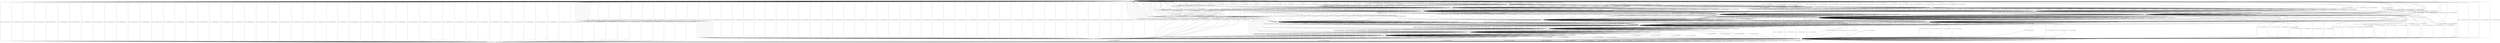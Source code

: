 digraph {
18 [color="red"]
0
1
2
3
4
5
6
7
8
9
10
11
12
13
14
15
16
17
18 -> 16 [label="100000--- / 1000011000000000000"]
18 -> 16 [label="100001--- / 1000011000000000000"]
18 -> 16 [label="10001000- / 1000011000000000000"]
18 -> 16 [label="100010010 / 1000011000000000000"]
18 -> 16 [label="100010011 / 1000011000000000000"]
18 -> 16 [label="10001010- / 1000011000000000000"]
18 -> 16 [label="100010110 / 1000011000000000000"]
18 -> 16 [label="100010111 / 1000011000000000000"]
18 -> 16 [label="10001100- / 1000011000000000000"]
18 -> 16 [label="100011010 / 1000011000000000000"]
18 -> 16 [label="100011011 / 1000011000000000000"]
18 -> 16 [label="10001110- / 1000011000000000000"]
18 -> 16 [label="100011110 / 1000011000000000000"]
18 -> 16 [label="100011111 / 1000011000000000000"]
18 -> 14 [label="100100--- / 1111100000000000000"]
18 -> 14 [label="100101--- / 1111100000000000000"]
18 -> 14 [label="10011000- / 1111100000000000000"]
18 -> 14 [label="100110010 / 1111100000000000000"]
18 -> 14 [label="100110011 / 1111100000000000000"]
18 -> 14 [label="10011010- / 1111100000000000000"]
18 -> 14 [label="100110110 / 1111100000000000000"]
18 -> 14 [label="100110111 / 1111100000000000000"]
18 -> 14 [label="10011100- / 1111100000000000000"]
18 -> 14 [label="100111010 / 1111100000000000000"]
18 -> 14 [label="100111011 / 1111100000000000000"]
18 -> 14 [label="10011110- / 1111100000000000000"]
18 -> 14 [label="100111110 / 1111100000000000000"]
18 -> 14 [label="100111111 / 1111100000000000000"]
18 -> 18 [label="101000--- / 1000000000000000000"]
18 -> 18 [label="101001--- / 1000000000000000000"]
18 -> 18 [label="10101000- / 1000000000000000000"]
18 -> 18 [label="101010010 / 1000000000000000000"]
18 -> 18 [label="101010011 / 1000000000000000000"]
18 -> 18 [label="10101010- / 1000000000000000000"]
18 -> 18 [label="101010110 / 1000000000000000000"]
18 -> 18 [label="101010111 / 1000000000000000000"]
18 -> 18 [label="10101100- / 1000000000000000000"]
18 -> 18 [label="101011010 / 1000000000000000000"]
18 -> 18 [label="101011011 / 1000000000000000000"]
18 -> 18 [label="10101110- / 1000000000000000000"]
18 -> 18 [label="101011110 / 1000000000000000000"]
18 -> 18 [label="101011111 / 1000000000000000000"]
18 -> 14 [label="101100--- / 1111100000000000000"]
18 -> 14 [label="101101--- / 1111100000000000000"]
18 -> 14 [label="10111000- / 1111100000000000000"]
18 -> 14 [label="101110010 / 1111100000000000000"]
18 -> 14 [label="101110011 / 1111100000000000000"]
18 -> 14 [label="10111010- / 1111100000000000000"]
18 -> 14 [label="101110110 / 1111100000000000000"]
18 -> 14 [label="101110111 / 1111100000000000000"]
18 -> 14 [label="10111100- / 1111100000000000000"]
18 -> 14 [label="101111010 / 1111100000000000000"]
18 -> 14 [label="101111011 / 1111100000000000000"]
18 -> 14 [label="10111110- / 1111100000000000000"]
18 -> 14 [label="101111110 / 1111100000000000000"]
18 -> 14 [label="101111111 / 1111100000000000000"]
18 -> 17 [label="11--100-- / 0000000000000000000"]
18 -> 17 [label="11--101-- / 0000000000000000000"]
18 -> 17 [label="11--110-- / 0000000000000000000"]
18 -> 17 [label="11--111-- / 0000000000000000000"]
0 -> 0 [label="100000--- / -------------------"]
0 -> 18 [label="100001--- / 0000000001000000000"]
0 -> 0 [label="10001000- / 0001000000000000000"]
0 -> 12 [label="100010010 / 0000000000000000000"]
0 -> 12 [label="100010011 / 0000000000000000000"]
0 -> 0 [label="10001010- / 0001000000000000000"]
0 -> 12 [label="100010110 / 0000000000000000000"]
0 -> 12 [label="100010111 / 0000000000000000000"]
0 -> 0 [label="10001100- / 0001000001000000000"]
0 -> 12 [label="100011010 / 0000000001000000000"]
0 -> 12 [label="100011011 / 0000000001000000000"]
0 -> 0 [label="10001110- / 0001000001000000000"]
0 -> 12 [label="100011110 / 0000000001000000000"]
0 -> 12 [label="100011111 / 0000000001000000000"]
0 -> 0 [label="100100--- / -------------------"]
0 -> 18 [label="100101--- / 0000000001000000000"]
0 -> 0 [label="10011000- / 0001000000000000000"]
0 -> 12 [label="100110010 / 0000000000000000000"]
0 -> 12 [label="100110011 / 0000000000000000000"]
0 -> 0 [label="10011010- / 0001000000000000000"]
0 -> 12 [label="100110110 / 0000000000000000000"]
0 -> 12 [label="100110111 / 0000000000000000000"]
0 -> 0 [label="10011100- / 0001000001000000000"]
0 -> 12 [label="100111010 / 0000000001000000000"]
0 -> 12 [label="100111011 / 0000000001000000000"]
0 -> 0 [label="10011110- / 0001000001000000000"]
0 -> 12 [label="100111110 / 0000000001000000000"]
0 -> 12 [label="100111111 / 0000000001000000000"]
0 -> 0 [label="101000--- / -------------------"]
0 -> 18 [label="101001--- / 0000000001000000000"]
0 -> 0 [label="10101000- / 0001000000000000000"]
0 -> 12 [label="101010010 / 0000000000000000000"]
0 -> 12 [label="101010011 / 0000000000000000000"]
0 -> 0 [label="10101010- / 0001000000000000000"]
0 -> 12 [label="101010110 / 0000000000000000000"]
0 -> 12 [label="101010111 / 0000000000000000000"]
0 -> 0 [label="10101100- / 0001000001000000000"]
0 -> 12 [label="101011010 / 0000000001000000000"]
0 -> 12 [label="101011011 / 0000000001000000000"]
0 -> 0 [label="10101110- / 0001000001000000000"]
0 -> 12 [label="101011110 / 0000000001000000000"]
0 -> 12 [label="101011111 / 0000000001000000000"]
0 -> 0 [label="101100--- / -------------------"]
0 -> 18 [label="101101--- / 0000000001000000000"]
0 -> 0 [label="10111000- / 0001000000000000000"]
0 -> 12 [label="101110010 / 0000000000000000000"]
0 -> 12 [label="101110011 / 0000000000000000000"]
0 -> 0 [label="10111010- / 0001000000000000000"]
0 -> 12 [label="101110110 / 0000000000000000000"]
0 -> 12 [label="101110111 / 0000000000000000000"]
0 -> 0 [label="10111100- / 0001000001000000000"]
0 -> 12 [label="101111010 / 0000000001000000000"]
0 -> 12 [label="101111011 / 0000000001000000000"]
0 -> 0 [label="10111110- / 0001000001000000000"]
0 -> 12 [label="101111110 / 0000000001000000000"]
0 -> 12 [label="101111111 / 0000000001000000000"]
0 -> 1 [label="11--100-- / 0101100100000000000"]
0 -> 1 [label="11--101-- / 0101100100000000000"]
0 -> 1 [label="11--110-- / 0101100101000000000"]
0 -> 1 [label="11--111-- / 0101100101000000000"]
1 -> 1 [label="100000--- / -------------------"]
1 -> 18 [label="100001--- / 0000000001000000000"]
1 -> 1 [label="10001000- / 0001000000000000000"]
1 -> 1 [label="100010010 / 0001000000000000000"]
1 -> 1 [label="100010011 / 0001000000000000000"]
1 -> 13 [label="10001010- / 0000000000000000000"]
1 -> 13 [label="100010110 / 0000000000000000000"]
1 -> 13 [label="100010111 / 0000000000000000000"]
1 -> 1 [label="10001100- / 0001000001000000000"]
1 -> 1 [label="100011010 / 0001000001000000000"]
1 -> 1 [label="100011011 / 0001000001000000000"]
1 -> 13 [label="10001110- / 0000000001000000000"]
1 -> 13 [label="100011110 / 0000000001000000000"]
1 -> 13 [label="100011111 / 0000000001000000000"]
1 -> 1 [label="100100--- / -------------------"]
1 -> 18 [label="100101--- / 0000000001000000000"]
1 -> 1 [label="10011000- / 0001000000000000000"]
1 -> 1 [label="100110010 / 0001000000000000000"]
1 -> 1 [label="100110011 / 0001000000000000000"]
1 -> 13 [label="10011010- / 0000000000000000000"]
1 -> 13 [label="100110110 / 0000000000000000000"]
1 -> 13 [label="100110111 / 0000000000000000000"]
1 -> 1 [label="10011100- / 0001000001000000000"]
1 -> 1 [label="100111010 / 0001000001000000000"]
1 -> 1 [label="100111011 / 0001000001000000000"]
1 -> 13 [label="10011110- / 0000000001000000000"]
1 -> 13 [label="100111110 / 0000000001000000000"]
1 -> 13 [label="100111111 / 0000000001000000000"]
1 -> 1 [label="101000--- / -------------------"]
1 -> 18 [label="101001--- / 0000000001000000000"]
1 -> 1 [label="10101000- / 0001000000000000000"]
1 -> 1 [label="101010010 / 0001000000000000000"]
1 -> 1 [label="101010011 / 0001000000000000000"]
1 -> 13 [label="10101010- / 0000000000000000000"]
1 -> 13 [label="101010110 / 0000000000000000000"]
1 -> 13 [label="101010111 / 0000000000000000000"]
1 -> 1 [label="10101100- / 0001000001000000000"]
1 -> 1 [label="101011010 / 0001000001000000000"]
1 -> 1 [label="101011011 / 0001000001000000000"]
1 -> 13 [label="10101110- / 0000000001000000000"]
1 -> 13 [label="101011110 / 0000000001000000000"]
1 -> 13 [label="101011111 / 0000000001000000000"]
1 -> 1 [label="101100--- / -------------------"]
1 -> 18 [label="101101--- / 0000000001000000000"]
1 -> 1 [label="10111000- / 0001000000000000000"]
1 -> 1 [label="101110010 / 0001000000000000000"]
1 -> 1 [label="101110011 / 0001000000000000000"]
1 -> 13 [label="10111010- / 0000000000000000000"]
1 -> 13 [label="101110110 / 0000000000000000000"]
1 -> 13 [label="101110111 / 0000000000000000000"]
1 -> 1 [label="10111100- / 0001000001000000000"]
1 -> 1 [label="101111010 / 0001000001000000000"]
1 -> 1 [label="101111011 / 0001000001000000000"]
1 -> 13 [label="10111110- / 0000000001000000000"]
1 -> 13 [label="101111110 / 0000000001000000000"]
1 -> 13 [label="101111111 / 0000000001000000000"]
1 -> 1 [label="11--100-- / 0001000000000000000"]
1 -> 13 [label="11--101-- / 0000000000000000000"]
1 -> 1 [label="11--110-- / 0001000001000000000"]
1 -> 13 [label="11--111-- / 0000000001000000000"]
2 -> 2 [label="100000--- / -------------------"]
2 -> 18 [label="100001--- / 0000000001000000000"]
2 -> 2 [label="10001000- / 0001000000000000000"]
2 -> 4 [label="100010010 / 0001100000011000010"]
2 -> 4 [label="100010011 / 0001100000011000110"]
2 -> 2 [label="10001010- / 0001000000000000000"]
2 -> 4 [label="100010110 / 0001100000011000010"]
2 -> 4 [label="100010111 / 0001100000011000110"]
2 -> 2 [label="10001100- / 0001000001000000000"]
2 -> 4 [label="100011010 / 0001100001011000010"]
2 -> 4 [label="100011011 / 0001100001011000110"]
2 -> 2 [label="10001110- / 0001000001000000000"]
2 -> 4 [label="100011110 / 0001100001011000010"]
2 -> 4 [label="100011111 / 0001100001011000110"]
2 -> 2 [label="100100--- / -------------------"]
2 -> 18 [label="100101--- / 0000000001000000000"]
2 -> 2 [label="10011000- / 0001000000000000000"]
2 -> 4 [label="100110010 / 0001100000011000010"]
2 -> 4 [label="100110011 / 0001100000011000110"]
2 -> 2 [label="10011010- / 0001000000000000000"]
2 -> 4 [label="100110110 / 0001100000011000010"]
2 -> 4 [label="100110111 / 0001100000011000110"]
2 -> 2 [label="10011100- / 0001000001000000000"]
2 -> 4 [label="100111010 / 0001100001011000010"]
2 -> 4 [label="100111011 / 0001100001011000110"]
2 -> 2 [label="10011110- / 0001000001000000000"]
2 -> 4 [label="100111110 / 0001100001011000010"]
2 -> 4 [label="100111111 / 0001100001011000110"]
2 -> 2 [label="101000--- / -------------------"]
2 -> 18 [label="101001--- / 0000000001000000000"]
2 -> 2 [label="10101000- / 0001000000000000000"]
2 -> 4 [label="101010010 / 0001100000011000010"]
2 -> 4 [label="101010011 / 0001100000011000110"]
2 -> 2 [label="10101010- / 0001000000000000000"]
2 -> 4 [label="101010110 / 0001100000011000010"]
2 -> 4 [label="101010111 / 0001100000011000110"]
2 -> 2 [label="10101100- / 0001000001000000000"]
2 -> 4 [label="101011010 / 0001100001011000010"]
2 -> 4 [label="101011011 / 0001100001011000110"]
2 -> 2 [label="10101110- / 0001000001000000000"]
2 -> 4 [label="101011110 / 0001100001011000010"]
2 -> 4 [label="101011111 / 0001100001011000110"]
2 -> 2 [label="101100--- / -------------------"]
2 -> 18 [label="101101--- / 0000000001000000000"]
2 -> 2 [label="10111000- / 0001000000000000000"]
2 -> 4 [label="101110010 / 0001100000011000010"]
2 -> 4 [label="101110011 / 0001100000011000110"]
2 -> 2 [label="10111010- / 0001000000000000000"]
2 -> 4 [label="101110110 / 0001100000011000010"]
2 -> 4 [label="101110111 / 0001100000011000110"]
2 -> 2 [label="10111100- / 0001000001000000000"]
2 -> 4 [label="101111010 / 0001100001011000010"]
2 -> 4 [label="101111011 / 0001100001011000110"]
2 -> 2 [label="10111110- / 0001000001000000000"]
2 -> 4 [label="101111110 / 0001100001011000010"]
2 -> 4 [label="101111111 / 0001100001011000110"]
2 -> 1 [label="11--100-- / 0101100100000000000"]
2 -> 1 [label="11--101-- / 0101100100000000000"]
2 -> 1 [label="11--110-- / 0101100101000000000"]
2 -> 1 [label="11--111-- / 0101100101000000000"]
3 -> 3 [label="100000--- / -------------------"]
3 -> 18 [label="100001--- / 0000000001000000000"]
3 -> 3 [label="10001000- / 0001000000000000000"]
3 -> 11 [label="100010010 / 0001101000111000000"]
3 -> 11 [label="100010011 / 0001101000111000000"]
3 -> 3 [label="10001010- / 0001000000000000000"]
3 -> 11 [label="100010110 / 0001101000111000000"]
3 -> 11 [label="100010111 / 0001101000111000000"]
3 -> 3 [label="10001100- / 0001000001000000000"]
3 -> 11 [label="100011010 / 0001101001111000000"]
3 -> 11 [label="100011011 / 0001101001111000000"]
3 -> 3 [label="10001110- / 0001000001000000000"]
3 -> 11 [label="100011110 / 0001101001111000000"]
3 -> 11 [label="100011111 / 0001101001111000000"]
3 -> 3 [label="100100--- / -------------------"]
3 -> 18 [label="100101--- / 0000000001000000000"]
3 -> 3 [label="10011000- / 0001000000000000000"]
3 -> 11 [label="100110010 / 0001101000111000000"]
3 -> 11 [label="100110011 / 0001101000111000000"]
3 -> 3 [label="10011010- / 0001000000000000000"]
3 -> 11 [label="100110110 / 0001101000111000000"]
3 -> 11 [label="100110111 / 0001101000111000000"]
3 -> 3 [label="10011100- / 0001000001000000000"]
3 -> 11 [label="100111010 / 0001101001111000000"]
3 -> 11 [label="100111011 / 0001101001111000000"]
3 -> 3 [label="10011110- / 0001000001000000000"]
3 -> 11 [label="100111110 / 0001101001111000000"]
3 -> 11 [label="100111111 / 0001101001111000000"]
3 -> 3 [label="101000--- / -------------------"]
3 -> 18 [label="101001--- / 0000000001000000000"]
3 -> 3 [label="10101000- / 0001000000000000000"]
3 -> 6 [label="101010010 / 0001100000111000000"]
3 -> 6 [label="101010011 / 0001100000111000000"]
3 -> 3 [label="10101010- / 0001000000000000000"]
3 -> 6 [label="101010110 / 0001100000111000000"]
3 -> 6 [label="101010111 / 0001100000111000000"]
3 -> 3 [label="10101100- / 0001000001000000000"]
3 -> 6 [label="101011010 / 0001100001111000000"]
3 -> 6 [label="101011011 / 0001100001111000000"]
3 -> 3 [label="10101110- / 0001000001000000000"]
3 -> 6 [label="101011110 / 0001100001111000000"]
3 -> 6 [label="101011111 / 0001100001111000000"]
3 -> 3 [label="101100--- / -------------------"]
3 -> 18 [label="101101--- / 0000000001000000000"]
3 -> 3 [label="10111000- / 0001000000000000000"]
3 -> 6 [label="101110010 / 0001100000111000000"]
3 -> 6 [label="101110011 / 0001100000111000000"]
3 -> 3 [label="10111010- / 0001000000000000000"]
3 -> 6 [label="101110110 / 0001100000111000000"]
3 -> 6 [label="101110111 / 0001100000111000000"]
3 -> 3 [label="10111100- / 0001000001000000000"]
3 -> 6 [label="101111010 / 0001100001111000000"]
3 -> 6 [label="101111011 / 0001100001111000000"]
3 -> 3 [label="10111110- / 0001000001000000000"]
3 -> 6 [label="101111110 / 0001100001111000000"]
3 -> 6 [label="101111111 / 0001100001111000000"]
3 -> 1 [label="11--100-- / 0101100100000000000"]
3 -> 1 [label="11--101-- / 0101100100000000000"]
3 -> 1 [label="11--110-- / 0101100101000000000"]
3 -> 1 [label="11--111-- / 0101100101000000000"]
4 -> 4 [label="100000--- / -------------------"]
4 -> 18 [label="100001--- / 0000000001000000000"]
4 -> 4 [label="10001000- / 0001000000001000000"]
4 -> 7 [label="100010010 / 0001000000001000001"]
4 -> 7 [label="100010011 / 0001000000001000001"]
4 -> 4 [label="10001010- / 0001000000001000000"]
4 -> 7 [label="100010110 / 0001000000001000001"]
4 -> 7 [label="100010111 / 0001000000001000001"]
4 -> 4 [label="10001100- / 0001000001001000000"]
4 -> 7 [label="100011010 / 0001000001001000001"]
4 -> 7 [label="100011011 / 0001000001001000001"]
4 -> 4 [label="10001110- / 0001000001001000000"]
4 -> 7 [label="100011110 / 0001000001001000001"]
4 -> 7 [label="100011111 / 0001000001001000001"]
4 -> 4 [label="100100--- / -------------------"]
4 -> 18 [label="100101--- / 0000000001000000000"]
4 -> 4 [label="10011000- / 0001000000001000000"]
4 -> 7 [label="100110010 / 0001000000001000001"]
4 -> 7 [label="100110011 / 0001000000001000001"]
4 -> 4 [label="10011010- / 0001000000001000000"]
4 -> 7 [label="100110110 / 0001000000001000001"]
4 -> 7 [label="100110111 / 0001000000001000001"]
4 -> 4 [label="10011100- / 0001000001001000000"]
4 -> 7 [label="100111010 / 0001000001001000001"]
4 -> 7 [label="100111011 / 0001000001001000001"]
4 -> 4 [label="10011110- / 0001000001001000000"]
4 -> 7 [label="100111110 / 0001000001001000001"]
4 -> 7 [label="100111111 / 0001000001001000001"]
4 -> 4 [label="101000--- / -------------------"]
4 -> 18 [label="101001--- / 0000000001000000000"]
4 -> 4 [label="10101000- / 0001000000001000000"]
4 -> 7 [label="101010010 / 0001000000001000001"]
4 -> 7 [label="101010011 / 0001000000001000001"]
4 -> 4 [label="10101010- / 0001000000001000000"]
4 -> 7 [label="101010110 / 0001000000001000001"]
4 -> 7 [label="101010111 / 0001000000001000001"]
4 -> 4 [label="10101100- / 0001000001001000000"]
4 -> 7 [label="101011010 / 0001000001001000001"]
4 -> 7 [label="101011011 / 0001000001001000001"]
4 -> 4 [label="10101110- / 0001000001001000000"]
4 -> 7 [label="101011110 / 0001000001001000001"]
4 -> 7 [label="101011111 / 0001000001001000001"]
4 -> 4 [label="101100--- / -------------------"]
4 -> 18 [label="101101--- / 0000000001000000000"]
4 -> 4 [label="10111000- / 0001000000001000000"]
4 -> 7 [label="101110010 / 0001000000001000001"]
4 -> 7 [label="101110011 / 0001000000001000001"]
4 -> 4 [label="10111010- / 0001000000001000000"]
4 -> 7 [label="101110110 / 0001000000001000001"]
4 -> 7 [label="101110111 / 0001000000001000001"]
4 -> 4 [label="10111100- / 0001000001001000000"]
4 -> 7 [label="101111010 / 0001000001001000001"]
4 -> 7 [label="101111011 / 0001000001001000001"]
4 -> 4 [label="10111110- / 0001000001001000000"]
4 -> 7 [label="101111110 / 0001000001001000001"]
4 -> 7 [label="101111111 / 0001000001001000001"]
4 -> 1 [label="11--100-- / 0101100100000000000"]
4 -> 1 [label="11--101-- / 0101100100000000000"]
4 -> 1 [label="11--110-- / 0101100101000000000"]
4 -> 1 [label="11--111-- / 0101100101000000000"]
5 -> 5 [label="100000--- / -------------------"]
5 -> 18 [label="100001--- / 0000000001000000000"]
5 -> 5 [label="10001000- / 0001000000001000000"]
5 -> 4 [label="100010010 / 0001100000001000010"]
5 -> 4 [label="100010011 / 0001100000001000110"]
5 -> 5 [label="10001010- / 0001000000001000000"]
5 -> 4 [label="100010110 / 0001100000001000010"]
5 -> 4 [label="100010111 / 0001100000001000110"]
5 -> 5 [label="10001100- / 0001000001001000000"]
5 -> 4 [label="100011010 / 0001100001001000010"]
5 -> 4 [label="100011011 / 0001100001001000110"]
5 -> 5 [label="10001110- / 0001000001001000000"]
5 -> 4 [label="100011110 / 0001100001001000010"]
5 -> 4 [label="100011111 / 0001100001001000110"]
5 -> 5 [label="100100--- / -------------------"]
5 -> 18 [label="100101--- / 0000000001000000000"]
5 -> 5 [label="10011000- / 0001000000001000000"]
5 -> 4 [label="100110010 / 0001100000001000010"]
5 -> 4 [label="100110011 / 0001100000001000110"]
5 -> 5 [label="10011010- / 0001000000001000000"]
5 -> 4 [label="100110110 / 0001100000001000010"]
5 -> 4 [label="100110111 / 0001100000001000110"]
5 -> 5 [label="10011100- / 0001000001001000000"]
5 -> 4 [label="100111010 / 0001100001001000010"]
5 -> 4 [label="100111011 / 0001100001001000110"]
5 -> 5 [label="10011110- / 0001000001001000000"]
5 -> 4 [label="100111110 / 0001100001001000010"]
5 -> 4 [label="100111111 / 0001100001001000110"]
5 -> 5 [label="101000--- / -------------------"]
5 -> 18 [label="101001--- / 0000000001000000000"]
5 -> 5 [label="10101000- / 0001000000001000000"]
5 -> 4 [label="101010010 / 0001100000001000010"]
5 -> 4 [label="101010011 / 0001100000001000110"]
5 -> 5 [label="10101010- / 0001000000001000000"]
5 -> 4 [label="101010110 / 0001100000001000010"]
5 -> 4 [label="101010111 / 0001100000001000110"]
5 -> 5 [label="10101100- / 0001000001001000000"]
5 -> 4 [label="101011010 / 0001100001001000010"]
5 -> 4 [label="101011011 / 0001100001001000110"]
5 -> 5 [label="10101110- / 0001000001001000000"]
5 -> 4 [label="101011110 / 0001100001001000010"]
5 -> 4 [label="101011111 / 0001100001001000110"]
5 -> 5 [label="101100--- / -------------------"]
5 -> 18 [label="101101--- / 0000000001000000000"]
5 -> 5 [label="10111000- / 0001000000001000000"]
5 -> 4 [label="101110010 / 0001100000001000010"]
5 -> 4 [label="101110011 / 0001100000001000110"]
5 -> 5 [label="10111010- / 0001000000001000000"]
5 -> 4 [label="101110110 / 0001100000001000010"]
5 -> 4 [label="101110111 / 0001100000001000110"]
5 -> 5 [label="10111100- / 0001000001001000000"]
5 -> 4 [label="101111010 / 0001100001001000010"]
5 -> 4 [label="101111011 / 0001100001001000110"]
5 -> 5 [label="10111110- / 0001000001001000000"]
5 -> 4 [label="101111110 / 0001100001001000010"]
5 -> 4 [label="101111111 / 0001100001001000110"]
5 -> 1 [label="11--100-- / 0101100100000000000"]
5 -> 1 [label="11--101-- / 0101100100000000000"]
5 -> 1 [label="11--110-- / 0101100101000000000"]
5 -> 1 [label="11--111-- / 0101100101000000000"]
6 -> 6 [label="100000--- / -------------------"]
6 -> 18 [label="100001--- / 0000000001000000000"]
6 -> 6 [label="10001000- / 0001000000001000000"]
6 -> 4 [label="100010010 / 0001100000001001000"]
6 -> 4 [label="100010011 / 0001100000001001000"]
6 -> 6 [label="10001010- / 0001000000001000000"]
6 -> 4 [label="100010110 / 0001100000001001000"]
6 -> 4 [label="100010111 / 0001100000001001000"]
6 -> 6 [label="10001100- / 0001000001001000000"]
6 -> 4 [label="100011010 / 0001100001001001000"]
6 -> 4 [label="100011011 / 0001100001001001000"]
6 -> 6 [label="10001110- / 0001000001001000000"]
6 -> 4 [label="100011110 / 0001100001001001000"]
6 -> 4 [label="100011111 / 0001100001001001000"]
6 -> 6 [label="100100--- / -------------------"]
6 -> 18 [label="100101--- / 0000000001000000000"]
6 -> 6 [label="10011000- / 0001000000001000000"]
6 -> 4 [label="100110010 / 0001100000001001000"]
6 -> 4 [label="100110011 / 0001100000001001000"]
6 -> 6 [label="10011010- / 0001000000001000000"]
6 -> 4 [label="100110110 / 0001100000001001000"]
6 -> 4 [label="100110111 / 0001100000001001000"]
6 -> 6 [label="10011100- / 0001000001001000000"]
6 -> 4 [label="100111010 / 0001100001001001000"]
6 -> 4 [label="100111011 / 0001100001001001000"]
6 -> 6 [label="10011110- / 0001000001001000000"]
6 -> 4 [label="100111110 / 0001100001001001000"]
6 -> 4 [label="100111111 / 0001100001001001000"]
6 -> 6 [label="101000--- / -------------------"]
6 -> 18 [label="101001--- / 0000000001000000000"]
6 -> 6 [label="10101000- / 0001000000001000000"]
6 -> 4 [label="101010010 / 0001100000001001000"]
6 -> 4 [label="101010011 / 0001100000001001000"]
6 -> 6 [label="10101010- / 0001000000001000000"]
6 -> 4 [label="101010110 / 0001100000001001000"]
6 -> 4 [label="101010111 / 0001100000001001000"]
6 -> 6 [label="10101100- / 0001000001001000000"]
6 -> 4 [label="101011010 / 0001100001001001000"]
6 -> 4 [label="101011011 / 0001100001001001000"]
6 -> 6 [label="10101110- / 0001000001001000000"]
6 -> 4 [label="101011110 / 0001100001001001000"]
6 -> 4 [label="101011111 / 0001100001001001000"]
6 -> 6 [label="101100--- / -------------------"]
6 -> 18 [label="101101--- / 0000000001000000000"]
6 -> 6 [label="10111000- / 0001000000001000000"]
6 -> 4 [label="101110010 / 0001100000001001000"]
6 -> 4 [label="101110011 / 0001100000001001000"]
6 -> 6 [label="10111010- / 0001000000001000000"]
6 -> 4 [label="101110110 / 0001100000001001000"]
6 -> 4 [label="101110111 / 0001100000001001000"]
6 -> 6 [label="10111100- / 0001000001001000000"]
6 -> 4 [label="101111010 / 0001100001001001000"]
6 -> 4 [label="101111011 / 0001100001001001000"]
6 -> 6 [label="10111110- / 0001000001001000000"]
6 -> 4 [label="101111110 / 0001100001001001000"]
6 -> 4 [label="101111111 / 0001100001001001000"]
6 -> 1 [label="11--100-- / 0101100100000000000"]
6 -> 1 [label="11--101-- / 0101100100000000000"]
6 -> 1 [label="11--110-- / 0101100101000000000"]
6 -> 1 [label="11--111-- / 0101100101000000000"]
7 -> 7 [label="100000--- / -------------------"]
7 -> 18 [label="100001--- / 0000000001000000000"]
7 -> 7 [label="10001000- / 0001000000001000001"]
7 -> 8 [label="100010010 / 0001000000001000001"]
7 -> 8 [label="100010011 / 0001000000001000001"]
7 -> 7 [label="10001010- / 0001000000001000001"]
7 -> 8 [label="100010110 / 0001000000001000001"]
7 -> 8 [label="100010111 / 0001000000001000001"]
7 -> 7 [label="10001100- / 0001000001001000001"]
7 -> 8 [label="100011010 / 0001000001001000001"]
7 -> 8 [label="100011011 / 0001000001001000001"]
7 -> 7 [label="10001110- / 0001000001001000001"]
7 -> 8 [label="100011110 / 0001000001001000001"]
7 -> 8 [label="100011111 / 0001000001001000001"]
7 -> 7 [label="100100--- / -------------------"]
7 -> 18 [label="100101--- / 0000000001000000000"]
7 -> 7 [label="10011000- / 0001000000001000001"]
7 -> 8 [label="100110010 / 0001000000001000001"]
7 -> 8 [label="100110011 / 0001000000001000001"]
7 -> 7 [label="10011010- / 0001000000001000001"]
7 -> 8 [label="100110110 / 0001000000001000001"]
7 -> 8 [label="100110111 / 0001000000001000001"]
7 -> 7 [label="10011100- / 0001000001001000001"]
7 -> 8 [label="100111010 / 0001000001001000001"]
7 -> 8 [label="100111011 / 0001000001001000001"]
7 -> 7 [label="10011110- / 0001000001001000001"]
7 -> 8 [label="100111110 / 0001000001001000001"]
7 -> 8 [label="100111111 / 0001000001001000001"]
7 -> 7 [label="101000--- / -------------------"]
7 -> 18 [label="101001--- / 0000000001000000000"]
7 -> 7 [label="10101000- / 0001000000001000001"]
7 -> 8 [label="101010010 / 0001000000001000001"]
7 -> 8 [label="101010011 / 0001000000001000001"]
7 -> 7 [label="10101010- / 0001000000001000001"]
7 -> 8 [label="101010110 / 0001000000001000001"]
7 -> 8 [label="101010111 / 0001000000001000001"]
7 -> 7 [label="10101100- / 0001000001001000001"]
7 -> 8 [label="101011010 / 0001000001001000001"]
7 -> 8 [label="101011011 / 0001000001001000001"]
7 -> 7 [label="10101110- / 0001000001001000001"]
7 -> 8 [label="101011110 / 0001000001001000001"]
7 -> 8 [label="101011111 / 0001000001001000001"]
7 -> 7 [label="101100--- / -------------------"]
7 -> 18 [label="101101--- / 0000000001000000000"]
7 -> 7 [label="10111000- / 0001000000001000001"]
7 -> 8 [label="101110010 / 0001000000001000001"]
7 -> 8 [label="101110011 / 0001000000001000001"]
7 -> 7 [label="10111010- / 0001000000001000001"]
7 -> 8 [label="101110110 / 0001000000001000001"]
7 -> 8 [label="101110111 / 0001000000001000001"]
7 -> 7 [label="10111100- / 0001000001001000001"]
7 -> 8 [label="101111010 / 0001000001001000001"]
7 -> 8 [label="101111011 / 0001000001001000001"]
7 -> 7 [label="10111110- / 0001000001001000001"]
7 -> 8 [label="101111110 / 0001000001001000001"]
7 -> 8 [label="101111111 / 0001000001001000001"]
7 -> 1 [label="11--100-- / 0101100100000000000"]
7 -> 1 [label="11--101-- / 0101100100000000000"]
7 -> 1 [label="11--110-- / 0101100101000000000"]
7 -> 1 [label="11--111-- / 0101100101000000000"]
8 -> 8 [label="100000--- / -------------------"]
8 -> 18 [label="100001--- / 0000000001000000000"]
8 -> 8 [label="10001000- / 0001000000001000001"]
8 -> 0 [label="100010010 / 0011100000000000000"]
8 -> 0 [label="100010011 / 0011100000000000000"]
8 -> 8 [label="10001010- / 0001000000001000001"]
8 -> 0 [label="100010110 / 0011100000000000000"]
8 -> 0 [label="100010111 / 0011100000000000000"]
8 -> 8 [label="10001100- / 0001000001001000001"]
8 -> 0 [label="100011010 / 0011100001000000000"]
8 -> 0 [label="100011011 / 0011100001000000000"]
8 -> 8 [label="10001110- / 0001000001001000001"]
8 -> 0 [label="100011110 / 0011100001000000000"]
8 -> 0 [label="100011111 / 0011100001000000000"]
8 -> 8 [label="100100--- / -------------------"]
8 -> 18 [label="100101--- / 0000000001000000000"]
8 -> 8 [label="10011000- / 0001000000001000001"]
8 -> 0 [label="100110010 / 0011100000000000000"]
8 -> 0 [label="100110011 / 0011100000000000000"]
8 -> 8 [label="10011010- / 0001000000001000001"]
8 -> 0 [label="100110110 / 0011100000000000000"]
8 -> 0 [label="100110111 / 0011100000000000000"]
8 -> 8 [label="10011100- / 0001000001001000001"]
8 -> 0 [label="100111010 / 0011100001000000000"]
8 -> 0 [label="100111011 / 0011100001000000000"]
8 -> 8 [label="10011110- / 0001000001001000001"]
8 -> 0 [label="100111110 / 0011100001000000000"]
8 -> 0 [label="100111111 / 0011100001000000000"]
8 -> 8 [label="101000--- / -------------------"]
8 -> 18 [label="101001--- / 0000000001000000000"]
8 -> 8 [label="10101000- / 0001000000001000001"]
8 -> 0 [label="101010010 / 0011100000000000000"]
8 -> 0 [label="101010011 / 0011100000000000000"]
8 -> 8 [label="10101010- / 0001000000001000001"]
8 -> 0 [label="101010110 / 0011100000000000000"]
8 -> 0 [label="101010111 / 0011100000000000000"]
8 -> 8 [label="10101100- / 0001000001001000001"]
8 -> 0 [label="101011010 / 0011100001000000000"]
8 -> 0 [label="101011011 / 0011100001000000000"]
8 -> 8 [label="10101110- / 0001000001001000001"]
8 -> 0 [label="101011110 / 0011100001000000000"]
8 -> 0 [label="101011111 / 0011100001000000000"]
8 -> 8 [label="101100--- / -------------------"]
8 -> 18 [label="101101--- / 0000000001000000000"]
8 -> 8 [label="10111000- / 0001000000001000001"]
8 -> 0 [label="101110010 / 0011100000000000000"]
8 -> 0 [label="101110011 / 0011100000000000000"]
8 -> 8 [label="10111010- / 0001000000001000001"]
8 -> 0 [label="101110110 / 0011100000000000000"]
8 -> 0 [label="101110111 / 0011100000000000000"]
8 -> 8 [label="10111100- / 0001000001001000001"]
8 -> 0 [label="101111010 / 0011100001000000000"]
8 -> 0 [label="101111011 / 0011100001000000000"]
8 -> 8 [label="10111110- / 0001000001001000001"]
8 -> 0 [label="101111110 / 0011100001000000000"]
8 -> 0 [label="101111111 / 0011100001000000000"]
8 -> 1 [label="11--100-- / 0101100100000000000"]
8 -> 1 [label="11--101-- / 0101100100000000000"]
8 -> 1 [label="11--110-- / 0101100101000000000"]
8 -> 1 [label="11--111-- / 0101100101000000000"]
9 -> 9 [label="100000--- / -------------------"]
9 -> 18 [label="100001--- / 0000000001000000000"]
9 -> 9 [label="10001000- / 0001001000000000000"]
9 -> 10 [label="100010010 / 0001101010011000010"]
9 -> 10 [label="100010011 / 0001101010011000110"]
9 -> 9 [label="10001010- / 0001001000000000000"]
9 -> 10 [label="100010110 / 0001101010011000010"]
9 -> 10 [label="100010111 / 0001101010011000110"]
9 -> 9 [label="10001100- / 0001001001000000000"]
9 -> 10 [label="100011010 / 0001101011011000010"]
9 -> 10 [label="100011011 / 0001101011011000110"]
9 -> 9 [label="10001110- / 0001001001000000000"]
9 -> 10 [label="100011110 / 0001101011011000010"]
9 -> 10 [label="100011111 / 0001101011011000110"]
9 -> 9 [label="100100--- / -------------------"]
9 -> 18 [label="100101--- / 0000000001000000000"]
9 -> 9 [label="10011000- / 0001001000000000000"]
9 -> 10 [label="100110010 / 0001101010011000010"]
9 -> 10 [label="100110011 / 0001101010011000110"]
9 -> 9 [label="10011010- / 0001001000000000000"]
9 -> 10 [label="100110110 / 0001101010011000010"]
9 -> 10 [label="100110111 / 0001101010011000110"]
9 -> 9 [label="10011100- / 0001001001000000000"]
9 -> 10 [label="100111010 / 0001101011011000010"]
9 -> 10 [label="100111011 / 0001101011011000110"]
9 -> 9 [label="10011110- / 0001001001000000000"]
9 -> 10 [label="100111110 / 0001101011011000010"]
9 -> 10 [label="100111111 / 0001101011011000110"]
9 -> 9 [label="101000--- / -------------------"]
9 -> 18 [label="101001--- / 0000000001000000000"]
9 -> 2 [label="10101000- / 0001000000000000000"]
9 -> 5 [label="101010010 / 0001100010011000010"]
9 -> 5 [label="101010011 / 0001100010011000110"]
9 -> 2 [label="10101010- / 0001000000000000000"]
9 -> 5 [label="101010110 / 0001100010011000010"]
9 -> 5 [label="101010111 / 0001100010011000110"]
9 -> 2 [label="10101100- / 0001000001000000000"]
9 -> 5 [label="101011010 / 0001100011011000010"]
9 -> 5 [label="101011011 / 0001100011011000110"]
9 -> 2 [label="10101110- / 0001000001000000000"]
9 -> 5 [label="101011110 / 0001100011011000010"]
9 -> 5 [label="101011111 / 0001100011011000110"]
9 -> 9 [label="101100--- / -------------------"]
9 -> 18 [label="101101--- / 0000000001000000000"]
9 -> 2 [label="10111000- / 0001000000000000000"]
9 -> 5 [label="101110010 / 0001100010011000010"]
9 -> 5 [label="101110011 / 0001100010011000110"]
9 -> 2 [label="10111010- / 0001000000000000000"]
9 -> 5 [label="101110110 / 0001100010011000010"]
9 -> 5 [label="101110111 / 0001100010011000110"]
9 -> 2 [label="10111100- / 0001000001000000000"]
9 -> 5 [label="101111010 / 0001100011011000010"]
9 -> 5 [label="101111011 / 0001100011011000110"]
9 -> 2 [label="10111110- / 0001000001000000000"]
9 -> 5 [label="101111110 / 0001100011011000010"]
9 -> 5 [label="101111111 / 0001100011011000110"]
9 -> 1 [label="11--100-- / 0101100100000000000"]
9 -> 1 [label="11--101-- / 0101100100000000000"]
9 -> 1 [label="11--110-- / 0101100101000000000"]
9 -> 1 [label="11--111-- / 0101100101000000000"]
10 -> 10 [label="100000--- / -------------------"]
10 -> 18 [label="100001--- / 0000000001000000000"]
10 -> 10 [label="10001000- / 0001001000001000000"]
10 -> 10 [label="100010010 / 0001101010001000010"]
10 -> 10 [label="100010011 / 0001101010001000110"]
10 -> 10 [label="10001010- / 0001001000001000000"]
10 -> 10 [label="100010110 / 0001101010001000010"]
10 -> 10 [label="100010111 / 0001101010001000110"]
10 -> 10 [label="10001100- / 0001001001001000000"]
10 -> 10 [label="100011010 / 0001101011001000010"]
10 -> 10 [label="100011011 / 0001101011001000110"]
10 -> 10 [label="10001110- / 0001001001001000000"]
10 -> 10 [label="100011110 / 0001101011001000010"]
10 -> 10 [label="100011111 / 0001101011001000110"]
10 -> 10 [label="100100--- / -------------------"]
10 -> 18 [label="100101--- / 0000000001000000000"]
10 -> 10 [label="10011000- / 0001001000001000000"]
10 -> 10 [label="100110010 / 0001101010001000010"]
10 -> 10 [label="100110011 / 0001101010001000110"]
10 -> 10 [label="10011010- / 0001001000001000000"]
10 -> 10 [label="100110110 / 0001101010001000010"]
10 -> 10 [label="100110111 / 0001101010001000110"]
10 -> 10 [label="10011100- / 0001001001001000000"]
10 -> 10 [label="100111010 / 0001101011001000010"]
10 -> 10 [label="100111011 / 0001101011001000110"]
10 -> 10 [label="10011110- / 0001001001001000000"]
10 -> 10 [label="100111110 / 0001101011001000010"]
10 -> 10 [label="100111111 / 0001101011001000110"]
10 -> 10 [label="101000--- / -------------------"]
10 -> 18 [label="101001--- / 0000000001000000000"]
10 -> 10 [label="10101000- / 0001001000001000000"]
10 -> 5 [label="101010010 / 0001100010001000010"]
10 -> 5 [label="101010011 / 0001100010001000110"]
10 -> 10 [label="10101010- / 0001001000001000000"]
10 -> 5 [label="101010110 / 0001100010001000010"]
10 -> 5 [label="101010111 / 0001100010001000110"]
10 -> 10 [label="10101100- / 0001001001001000000"]
10 -> 5 [label="101011010 / 0001100011001000010"]
10 -> 5 [label="101011011 / 0001100011001000110"]
10 -> 10 [label="10101110- / 0001001001001000000"]
10 -> 5 [label="101011110 / 0001100011001000010"]
10 -> 5 [label="101011111 / 0001100011001000110"]
10 -> 10 [label="101100--- / -------------------"]
10 -> 18 [label="101101--- / 0000000001000000000"]
10 -> 10 [label="10111000- / 0001001000001000000"]
10 -> 5 [label="101110010 / 0001100010001000010"]
10 -> 5 [label="101110011 / 0001100010001000110"]
10 -> 10 [label="10111010- / 0001001000001000000"]
10 -> 5 [label="101110110 / 0001100010001000010"]
10 -> 5 [label="101110111 / 0001100010001000110"]
10 -> 10 [label="10111100- / 0001001001001000000"]
10 -> 5 [label="101111010 / 0001100011001000010"]
10 -> 5 [label="101111011 / 0001100011001000110"]
10 -> 10 [label="10111110- / 0001001001001000000"]
10 -> 5 [label="101111110 / 0001100011001000010"]
10 -> 5 [label="101111111 / 0001100011001000110"]
10 -> 1 [label="11--100-- / 0101100100000000000"]
10 -> 1 [label="11--101-- / 0101100100000000000"]
10 -> 1 [label="11--110-- / 0101100101000000000"]
10 -> 1 [label="11--111-- / 0101100101000000000"]
11 -> 11 [label="100000--- / -------------------"]
11 -> 18 [label="100001--- / 0000000001000000000"]
11 -> 11 [label="10001000- / 0001001000001000000"]
11 -> 10 [label="100010010 / 0001101010001001000"]
11 -> 10 [label="100010011 / 0001101010001001000"]
11 -> 11 [label="10001010- / 0001001000001000000"]
11 -> 10 [label="100010110 / 0001101010001001000"]
11 -> 10 [label="100010111 / 0001101010001001000"]
11 -> 11 [label="10001100- / 0001001001001000000"]
11 -> 10 [label="100011010 / 0001101011001001000"]
11 -> 10 [label="100011011 / 0001101011001001000"]
11 -> 11 [label="10001110- / 0001001001001000000"]
11 -> 10 [label="100011110 / 0001101011001001000"]
11 -> 10 [label="100011111 / 0001101011001001000"]
11 -> 11 [label="100100--- / -------------------"]
11 -> 18 [label="100101--- / 0000000001000000000"]
11 -> 11 [label="10011000- / 0001001000001000000"]
11 -> 10 [label="100110010 / 0001101010001001000"]
11 -> 10 [label="100110011 / 0001101010001001000"]
11 -> 11 [label="10011010- / 0001001000001000000"]
11 -> 10 [label="100110110 / 0001101010001001000"]
11 -> 10 [label="100110111 / 0001101010001001000"]
11 -> 11 [label="10011100- / 0001001001001000000"]
11 -> 10 [label="100111010 / 0001101011001001000"]
11 -> 10 [label="100111011 / 0001101011001001000"]
11 -> 11 [label="10011110- / 0001001001001000000"]
11 -> 10 [label="100111110 / 0001101011001001000"]
11 -> 10 [label="100111111 / 0001101011001001000"]
11 -> 11 [label="101000--- / -------------------"]
11 -> 18 [label="101001--- / 0000000001000000000"]
11 -> 11 [label="10101000- / 0001001000001000000"]
11 -> 5 [label="101010010 / 0001100010001001000"]
11 -> 5 [label="101010011 / 0001100010001001000"]
11 -> 11 [label="10101010- / 0001001000001000000"]
11 -> 5 [label="101010110 / 0001100010001001000"]
11 -> 5 [label="101010111 / 0001100010001001000"]
11 -> 11 [label="10101100- / 0001001001001000000"]
11 -> 5 [label="101011010 / 0001100011001001000"]
11 -> 5 [label="101011011 / 0001100011001001000"]
11 -> 11 [label="10101110- / 0001001001001000000"]
11 -> 5 [label="101011110 / 0001100011001001000"]
11 -> 5 [label="101011111 / 0001100011001001000"]
11 -> 11 [label="101100--- / -------------------"]
11 -> 18 [label="101101--- / 0000000001000000000"]
11 -> 11 [label="10111000- / 0001001000001000000"]
11 -> 5 [label="101110010 / 0001100010001001000"]
11 -> 5 [label="101110011 / 0001100010001001000"]
11 -> 11 [label="10111010- / 0001001000001000000"]
11 -> 5 [label="101110110 / 0001100010001001000"]
11 -> 5 [label="101110111 / 0001100010001001000"]
11 -> 11 [label="10111100- / 0001001001001000000"]
11 -> 5 [label="101111010 / 0001100011001001000"]
11 -> 5 [label="101111011 / 0001100011001001000"]
11 -> 11 [label="10111110- / 0001001001001000000"]
11 -> 5 [label="101111110 / 0001100011001001000"]
11 -> 5 [label="101111111 / 0001100011001001000"]
11 -> 1 [label="11--100-- / 0101100100000000000"]
11 -> 1 [label="11--101-- / 0101100100000000000"]
11 -> 1 [label="11--110-- / 0101100101000000000"]
11 -> 1 [label="11--111-- / 0101100101000000000"]
12 -> 18 [label="100000--- / 0000000000000100000"]
12 -> 18 [label="100001--- / 0000000001000100000"]
12 -> 18 [label="10001000- / 0000000000000100000"]
12 -> 18 [label="100010010 / 0000000000000100000"]
12 -> 18 [label="100010011 / 0000000000000100000"]
12 -> 18 [label="10001010- / 0000000000000100000"]
12 -> 18 [label="100010110 / 0000000000000100000"]
12 -> 18 [label="100010111 / 0000000000000100000"]
12 -> 18 [label="10001100- / 0000000001000100000"]
12 -> 18 [label="100011010 / 0000000001000100000"]
12 -> 18 [label="100011011 / 0000000001000100000"]
12 -> 18 [label="10001110- / 0000000001000100000"]
12 -> 18 [label="100011110 / 0000000001000100000"]
12 -> 18 [label="100011111 / 0000000001000100000"]
12 -> 18 [label="100100--- / 0000000000000100000"]
12 -> 18 [label="100101--- / 0000000001000100000"]
12 -> 18 [label="10011000- / 0000000000000100000"]
12 -> 18 [label="100110010 / 0000000000000100000"]
12 -> 18 [label="100110011 / 0000000000000100000"]
12 -> 18 [label="10011010- / 0000000000000100000"]
12 -> 18 [label="100110110 / 0000000000000100000"]
12 -> 18 [label="100110111 / 0000000000000100000"]
12 -> 18 [label="10011100- / 0000000001000100000"]
12 -> 18 [label="100111010 / 0000000001000100000"]
12 -> 18 [label="100111011 / 0000000001000100000"]
12 -> 18 [label="10011110- / 0000000001000100000"]
12 -> 18 [label="100111110 / 0000000001000100000"]
12 -> 18 [label="100111111 / 0000000001000100000"]
12 -> 18 [label="101000--- / 0000000000000100000"]
12 -> 18 [label="101001--- / 0000000001000100000"]
12 -> 18 [label="10101000- / 0000000000000100000"]
12 -> 18 [label="101010010 / 0000000000000100000"]
12 -> 18 [label="101010011 / 0000000000000100000"]
12 -> 18 [label="10101010- / 0000000000000100000"]
12 -> 18 [label="101010110 / 0000000000000100000"]
12 -> 18 [label="101010111 / 0000000000000100000"]
12 -> 18 [label="10101100- / 0000000001000100000"]
12 -> 18 [label="101011010 / 0000000001000100000"]
12 -> 18 [label="101011011 / 0000000001000100000"]
12 -> 18 [label="10101110- / 0000000001000100000"]
12 -> 18 [label="101011110 / 0000000001000100000"]
12 -> 18 [label="101011111 / 0000000001000100000"]
12 -> 18 [label="101100--- / 0000000000000100000"]
12 -> 18 [label="101101--- / 0000000001000100000"]
12 -> 18 [label="10111000- / 0000000000000100000"]
12 -> 18 [label="101110010 / 0000000000000100000"]
12 -> 18 [label="101110011 / 0000000000000100000"]
12 -> 18 [label="10111010- / 0000000000000100000"]
12 -> 18 [label="101110110 / 0000000000000100000"]
12 -> 18 [label="101110111 / 0000000000000100000"]
12 -> 18 [label="10111100- / 0000000001000100000"]
12 -> 18 [label="101111010 / 0000000001000100000"]
12 -> 18 [label="101111011 / 0000000001000100000"]
12 -> 18 [label="10111110- / 0000000001000100000"]
12 -> 18 [label="101111110 / 0000000001000100000"]
12 -> 18 [label="101111111 / 0000000001000100000"]
12 -> 18 [label="11--100-- / 0000000000000100000"]
12 -> 18 [label="11--101-- / 0000000000000100000"]
12 -> 18 [label="11--110-- / 0000000001000100000"]
12 -> 18 [label="11--111-- / 0000000001000100000"]
13 -> 18 [label="100000--- / 0000000000000110000"]
13 -> 18 [label="100001--- / 0000000001000110000"]
13 -> 18 [label="10001000- / 0000000000000110000"]
13 -> 18 [label="100010010 / 0000000000000110000"]
13 -> 18 [label="100010011 / 0000000000000110000"]
13 -> 18 [label="10001010- / 0000000000000110000"]
13 -> 18 [label="100010110 / 0000000000000110000"]
13 -> 18 [label="100010111 / 0000000000000110000"]
13 -> 18 [label="10001100- / 0000000001000110000"]
13 -> 18 [label="100011010 / 0000000001000110000"]
13 -> 18 [label="100011011 / 0000000001000110000"]
13 -> 18 [label="10001110- / 0000000001000110000"]
13 -> 18 [label="100011110 / 0000000001000110000"]
13 -> 18 [label="100011111 / 0000000001000110000"]
13 -> 18 [label="100100--- / 0000000000000110000"]
13 -> 18 [label="100101--- / 0000000001000110000"]
13 -> 18 [label="10011000- / 0000000000000110000"]
13 -> 18 [label="100110010 / 0000000000000110000"]
13 -> 18 [label="100110011 / 0000000000000110000"]
13 -> 18 [label="10011010- / 0000000000000110000"]
13 -> 18 [label="100110110 / 0000000000000110000"]
13 -> 18 [label="100110111 / 0000000000000110000"]
13 -> 18 [label="10011100- / 0000000001000110000"]
13 -> 18 [label="100111010 / 0000000001000110000"]
13 -> 18 [label="100111011 / 0000000001000110000"]
13 -> 18 [label="10011110- / 0000000001000110000"]
13 -> 18 [label="100111110 / 0000000001000110000"]
13 -> 18 [label="100111111 / 0000000001000110000"]
13 -> 18 [label="101000--- / 0000000000000110000"]
13 -> 18 [label="101001--- / 0000000001000110000"]
13 -> 18 [label="10101000- / 0000000000000110000"]
13 -> 18 [label="101010010 / 0000000000000110000"]
13 -> 18 [label="101010011 / 0000000000000110000"]
13 -> 18 [label="10101010- / 0000000000000110000"]
13 -> 18 [label="101010110 / 0000000000000110000"]
13 -> 18 [label="101010111 / 0000000000000110000"]
13 -> 18 [label="10101100- / 0000000001000110000"]
13 -> 18 [label="101011010 / 0000000001000110000"]
13 -> 18 [label="101011011 / 0000000001000110000"]
13 -> 18 [label="10101110- / 0000000001000110000"]
13 -> 18 [label="101011110 / 0000000001000110000"]
13 -> 18 [label="101011111 / 0000000001000110000"]
13 -> 18 [label="101100--- / 0000000000000110000"]
13 -> 18 [label="101101--- / 0000000001000110000"]
13 -> 18 [label="10111000- / 0000000000000110000"]
13 -> 18 [label="101110010 / 0000000000000110000"]
13 -> 18 [label="101110011 / 0000000000000110000"]
13 -> 18 [label="10111010- / 0000000000000110000"]
13 -> 18 [label="101110110 / 0000000000000110000"]
13 -> 18 [label="101110111 / 0000000000000110000"]
13 -> 18 [label="10111100- / 0000000001000110000"]
13 -> 18 [label="101111010 / 0000000001000110000"]
13 -> 18 [label="101111011 / 0000000001000110000"]
13 -> 18 [label="10111110- / 0000000001000110000"]
13 -> 18 [label="101111110 / 0000000001000110000"]
13 -> 18 [label="101111111 / 0000000001000110000"]
13 -> 18 [label="11--100-- / 0000000000000110000"]
13 -> 18 [label="11--101-- / 0000000000000110000"]
13 -> 18 [label="11--110-- / 0000000001000110000"]
13 -> 18 [label="11--111-- / 0000000001000110000"]
14 -> 14 [label="100000--- / 0111100000000000000"]
14 -> 14 [label="100001--- / 0111100000000000000"]
14 -> 3 [label="10001000- / 0001000000000000000"]
14 -> 3 [label="100010010 / 0001000000000000000"]
14 -> 3 [label="100010011 / 0001000000000000000"]
14 -> 3 [label="10001010- / 0001000000000000000"]
14 -> 3 [label="100010110 / 0001000000000000000"]
14 -> 3 [label="100010111 / 0001000000000000000"]
14 -> 3 [label="10001100- / 0001000000000000000"]
14 -> 3 [label="100011010 / 0001000000000000000"]
14 -> 3 [label="100011011 / 0001000000000000000"]
14 -> 3 [label="10001110- / 0001000000000000000"]
14 -> 3 [label="100011110 / 0001000000000000000"]
14 -> 3 [label="100011111 / 0001000000000000000"]
14 -> 14 [label="100100--- / 0111100000000000000"]
14 -> 14 [label="100101--- / 0111100000000000000"]
14 -> 3 [label="10011000- / 0001000000000000000"]
14 -> 3 [label="100110010 / 0001000000000000000"]
14 -> 3 [label="100110011 / 0001000000000000000"]
14 -> 3 [label="10011010- / 0001000000000000000"]
14 -> 3 [label="100110110 / 0001000000000000000"]
14 -> 3 [label="100110111 / 0001000000000000000"]
14 -> 3 [label="10011100- / 0001000000000000000"]
14 -> 3 [label="100111010 / 0001000000000000000"]
14 -> 3 [label="100111011 / 0001000000000000000"]
14 -> 3 [label="10011110- / 0001000000000000000"]
14 -> 3 [label="100111110 / 0001000000000000000"]
14 -> 3 [label="100111111 / 0001000000000000000"]
14 -> 14 [label="101000--- / 0111100000000000000"]
14 -> 14 [label="101001--- / 0111100000000000000"]
14 -> 3 [label="10101000- / 0001000000000000000"]
14 -> 3 [label="101010010 / 0001000000000000000"]
14 -> 3 [label="101010011 / 0001000000000000000"]
14 -> 3 [label="10101010- / 0001000000000000000"]
14 -> 3 [label="101010110 / 0001000000000000000"]
14 -> 3 [label="101010111 / 0001000000000000000"]
14 -> 3 [label="10101100- / 0001000000000000000"]
14 -> 3 [label="101011010 / 0001000000000000000"]
14 -> 3 [label="101011011 / 0001000000000000000"]
14 -> 3 [label="10101110- / 0001000000000000000"]
14 -> 3 [label="101011110 / 0001000000000000000"]
14 -> 3 [label="101011111 / 0001000000000000000"]
14 -> 14 [label="101100--- / 0111100000000000000"]
14 -> 14 [label="101101--- / 0111100000000000000"]
14 -> 3 [label="10111000- / 0001000000000000000"]
14 -> 3 [label="101110010 / 0001000000000000000"]
14 -> 3 [label="101110011 / 0001000000000000000"]
14 -> 3 [label="10111010- / 0001000000000000000"]
14 -> 3 [label="101110110 / 0001000000000000000"]
14 -> 3 [label="101110111 / 0001000000000000000"]
14 -> 3 [label="10111100- / 0001000000000000000"]
14 -> 3 [label="101111010 / 0001000000000000000"]
14 -> 3 [label="101111011 / 0001000000000000000"]
14 -> 3 [label="10111110- / 0001000000000000000"]
14 -> 3 [label="101111110 / 0001000000000000000"]
14 -> 3 [label="101111111 / 0001000000000000000"]
14 -> 1 [label="11--100-- / 0101100100000000000"]
14 -> 1 [label="11--101-- / 0101100100000000000"]
14 -> 1 [label="11--110-- / 0101100100000000000"]
14 -> 1 [label="11--111-- / 0101100100000000000"]
15 -> 15 [label="100000--- / 0111101000000000000"]
15 -> 15 [label="100001--- / 0111101000000000000"]
15 -> 9 [label="10001000- / 0001001000000000000"]
15 -> 9 [label="100010010 / 0001001000000000000"]
15 -> 9 [label="100010011 / 0001001000000000000"]
15 -> 9 [label="10001010- / 0001001000000000000"]
15 -> 9 [label="100010110 / 0001001000000000000"]
15 -> 9 [label="100010111 / 0001001000000000000"]
15 -> 9 [label="10001100- / 0001001000000000000"]
15 -> 9 [label="100011010 / 0001001000000000000"]
15 -> 9 [label="100011011 / 0001001000000000000"]
15 -> 9 [label="10001110- / 0001001000000000000"]
15 -> 9 [label="100011110 / 0001001000000000000"]
15 -> 9 [label="100011111 / 0001001000000000000"]
15 -> 15 [label="100100--- / 0111101000000000000"]
15 -> 15 [label="100101--- / 0111101000000000000"]
15 -> 9 [label="10011000- / 0001001000000000000"]
15 -> 9 [label="100110010 / 0001001000000000000"]
15 -> 9 [label="100110011 / 0001001000000000000"]
15 -> 9 [label="10011010- / 0001001000000000000"]
15 -> 9 [label="100110110 / 0001001000000000000"]
15 -> 9 [label="100110111 / 0001001000000000000"]
15 -> 9 [label="10011100- / 0001001000000000000"]
15 -> 9 [label="100111010 / 0001001000000000000"]
15 -> 9 [label="100111011 / 0001001000000000000"]
15 -> 9 [label="10011110- / 0001001000000000000"]
15 -> 9 [label="100111110 / 0001001000000000000"]
15 -> 9 [label="100111111 / 0001001000000000000"]
15 -> 15 [label="101000--- / 0111101000000000000"]
15 -> 15 [label="101001--- / 0111101000000000000"]
15 -> 2 [label="10101000- / 0001000000000000000"]
15 -> 2 [label="101010010 / 0001000000000000000"]
15 -> 2 [label="101010011 / 0001000000000000000"]
15 -> 2 [label="10101010- / 0001000000000000000"]
15 -> 2 [label="101010110 / 0001000000000000000"]
15 -> 2 [label="101010111 / 0001000000000000000"]
15 -> 2 [label="10101100- / 0001000000000000000"]
15 -> 2 [label="101011010 / 0001000000000000000"]
15 -> 2 [label="101011011 / 0001000000000000000"]
15 -> 2 [label="10101110- / 0001000000000000000"]
15 -> 2 [label="101011110 / 0001000000000000000"]
15 -> 2 [label="101011111 / 0001000000000000000"]
15 -> 15 [label="101100--- / 0111101000000000000"]
15 -> 15 [label="101101--- / 0111101000000000000"]
15 -> 2 [label="10111000- / 0001000000000000000"]
15 -> 2 [label="101110010 / 0001000000000000000"]
15 -> 2 [label="101110011 / 0001000000000000000"]
15 -> 2 [label="10111010- / 0001000000000000000"]
15 -> 2 [label="101110110 / 0001000000000000000"]
15 -> 2 [label="101110111 / 0001000000000000000"]
15 -> 2 [label="10111100- / 0001000000000000000"]
15 -> 2 [label="101111010 / 0001000000000000000"]
15 -> 2 [label="101111011 / 0001000000000000000"]
15 -> 2 [label="10111110- / 0001000000000000000"]
15 -> 2 [label="101111110 / 0001000000000000000"]
15 -> 2 [label="101111111 / 0001000000000000000"]
15 -> 1 [label="11--100-- / 0101100100000000000"]
15 -> 1 [label="11--101-- / 0101100100000000000"]
15 -> 1 [label="11--110-- / 0101100100000000000"]
15 -> 1 [label="11--111-- / 0101100100000000000"]
16 -> 15 [label="100000--- / 0111101010000000000"]
16 -> 15 [label="100001--- / 0111101010000000000"]
16 -> 15 [label="10001000- / 0111101010000000000"]
16 -> 15 [label="100010010 / 0111101010000000000"]
16 -> 15 [label="100010011 / 0111101010000000000"]
16 -> 15 [label="10001010- / 0111101010000000000"]
16 -> 15 [label="100010110 / 0111101010000000000"]
16 -> 15 [label="100010111 / 0111101010000000000"]
16 -> 15 [label="10001100- / 0111101010000000000"]
16 -> 15 [label="100011010 / 0111101010000000000"]
16 -> 15 [label="100011011 / 0111101010000000000"]
16 -> 15 [label="10001110- / 0111101010000000000"]
16 -> 15 [label="100011110 / 0111101010000000000"]
16 -> 15 [label="100011111 / 0111101010000000000"]
16 -> 15 [label="100100--- / 0111101010000000000"]
16 -> 15 [label="100101--- / 0111101010000000000"]
16 -> 15 [label="10011000- / 0111101010000000000"]
16 -> 15 [label="100110010 / 0111101010000000000"]
16 -> 15 [label="100110011 / 0111101010000000000"]
16 -> 15 [label="10011010- / 0111101010000000000"]
16 -> 15 [label="100110110 / 0111101010000000000"]
16 -> 15 [label="100110111 / 0111101010000000000"]
16 -> 15 [label="10011100- / 0111101010000000000"]
16 -> 15 [label="100111010 / 0111101010000000000"]
16 -> 15 [label="100111011 / 0111101010000000000"]
16 -> 15 [label="10011110- / 0111101010000000000"]
16 -> 15 [label="100111110 / 0111101010000000000"]
16 -> 15 [label="100111111 / 0111101010000000000"]
16 -> 15 [label="101000--- / 0111101010000000000"]
16 -> 15 [label="101001--- / 0111101010000000000"]
16 -> 15 [label="10101000- / 0111101010000000000"]
16 -> 15 [label="101010010 / 0111101010000000000"]
16 -> 15 [label="101010011 / 0111101010000000000"]
16 -> 15 [label="10101010- / 0111101010000000000"]
16 -> 15 [label="101010110 / 0111101010000000000"]
16 -> 15 [label="101010111 / 0111101010000000000"]
16 -> 15 [label="10101100- / 0111101010000000000"]
16 -> 15 [label="101011010 / 0111101010000000000"]
16 -> 15 [label="101011011 / 0111101010000000000"]
16 -> 15 [label="10101110- / 0111101010000000000"]
16 -> 15 [label="101011110 / 0111101010000000000"]
16 -> 15 [label="101011111 / 0111101010000000000"]
16 -> 15 [label="101100--- / 0111101010000000000"]
16 -> 15 [label="101101--- / 0111101010000000000"]
16 -> 15 [label="10111000- / 0111101010000000000"]
16 -> 15 [label="101110010 / 0111101010000000000"]
16 -> 15 [label="101110011 / 0111101010000000000"]
16 -> 15 [label="10111010- / 0111101010000000000"]
16 -> 15 [label="101110110 / 0111101010000000000"]
16 -> 15 [label="101110111 / 0111101010000000000"]
16 -> 15 [label="10111100- / 0111101010000000000"]
16 -> 15 [label="101111010 / 0111101010000000000"]
16 -> 15 [label="101111011 / 0111101010000000000"]
16 -> 15 [label="10111110- / 0111101010000000000"]
16 -> 15 [label="101111110 / 0111101010000000000"]
16 -> 15 [label="101111111 / 0111101010000000000"]
16 -> 16 [label="11--100-- / -------------------"]
16 -> 16 [label="11--101-- / -------------------"]
16 -> 16 [label="11--110-- / -------------------"]
16 -> 16 [label="11--111-- / -------------------"]
17 -> 16 [label="100000--- / 1000011000000000000"]
17 -> 16 [label="100001--- / 1000011000000000000"]
17 -> 16 [label="10001000- / 1000011000000000000"]
17 -> 16 [label="100010010 / 1000011000000000000"]
17 -> 16 [label="100010011 / 1000011000000000000"]
17 -> 16 [label="10001010- / 1000011000000000000"]
17 -> 16 [label="100010110 / 1000011000000000000"]
17 -> 16 [label="100010111 / 1000011000000000000"]
17 -> 16 [label="10001100- / 1000011000000000000"]
17 -> 16 [label="100011010 / 1000011000000000000"]
17 -> 16 [label="100011011 / 1000011000000000000"]
17 -> 16 [label="10001110- / 1000011000000000000"]
17 -> 16 [label="100011110 / 1000011000000000000"]
17 -> 16 [label="100011111 / 1000011000000000000"]
17 -> 14 [label="100100--- / 1111100000000000000"]
17 -> 14 [label="100101--- / 1111100000000000000"]
17 -> 14 [label="10011000- / 1111100000000000000"]
17 -> 14 [label="100110010 / 1111100000000000000"]
17 -> 14 [label="100110011 / 1111100000000000000"]
17 -> 14 [label="10011010- / 1111100000000000000"]
17 -> 14 [label="100110110 / 1111100000000000000"]
17 -> 14 [label="100110111 / 1111100000000000000"]
17 -> 14 [label="10011100- / 1111100000000000000"]
17 -> 14 [label="100111010 / 1111100000000000000"]
17 -> 14 [label="100111011 / 1111100000000000000"]
17 -> 14 [label="10011110- / 1111100000000000000"]
17 -> 14 [label="100111110 / 1111100000000000000"]
17 -> 14 [label="100111111 / 1111100000000000000"]
17 -> 18 [label="101000--- / 1000000000000000000"]
17 -> 18 [label="101001--- / 1000000000000000000"]
17 -> 18 [label="10101000- / 1000000000000000000"]
17 -> 18 [label="101010010 / 1000000000000000000"]
17 -> 18 [label="101010011 / 1000000000000000000"]
17 -> 18 [label="10101010- / 1000000000000000000"]
17 -> 18 [label="101010110 / 1000000000000000000"]
17 -> 18 [label="101010111 / 1000000000000000000"]
17 -> 18 [label="10101100- / 1000000000000000000"]
17 -> 18 [label="101011010 / 1000000000000000000"]
17 -> 18 [label="101011011 / 1000000000000000000"]
17 -> 18 [label="10101110- / 1000000000000000000"]
17 -> 18 [label="101011110 / 1000000000000000000"]
17 -> 18 [label="101011111 / 1000000000000000000"]
17 -> 14 [label="101100--- / 1111100000000000000"]
17 -> 14 [label="101101--- / 1111100000000000000"]
17 -> 14 [label="10111000- / 1111100000000000000"]
17 -> 14 [label="101110010 / 1111100000000000000"]
17 -> 14 [label="101110011 / 1111100000000000000"]
17 -> 14 [label="10111010- / 1111100000000000000"]
17 -> 14 [label="101110110 / 1111100000000000000"]
17 -> 14 [label="101110111 / 1111100000000000000"]
17 -> 14 [label="10111100- / 1111100000000000000"]
17 -> 14 [label="101111010 / 1111100000000000000"]
17 -> 14 [label="101111011 / 1111100000000000000"]
17 -> 14 [label="10111110- / 1111100000000000000"]
17 -> 14 [label="101111110 / 1111100000000000000"]
17 -> 14 [label="101111111 / 1111100000000000000"]
17 -> 17 [label="11--100-- / -------------------"]
17 -> 17 [label="11--101-- / -------------------"]
17 -> 17 [label="11--110-- / -------------------"]
17 -> 17 [label="11--111-- / -------------------"]
}
